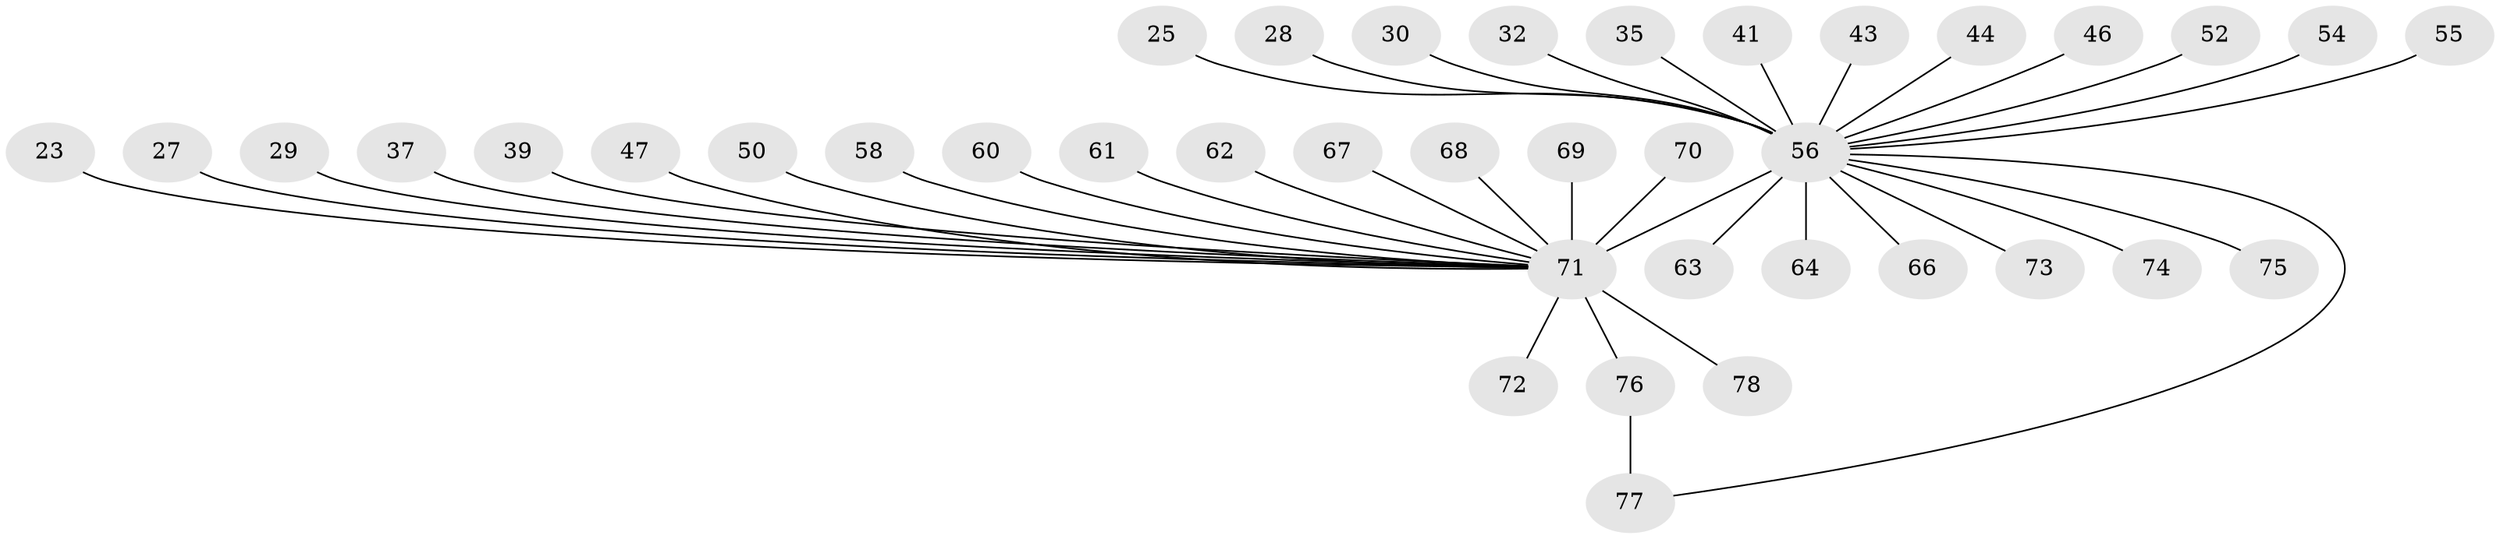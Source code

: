 // original degree distribution, {4: 0.0641025641025641, 5: 0.038461538461538464, 21: 0.01282051282051282, 2: 0.23076923076923078, 14: 0.01282051282051282, 3: 0.07692307692307693, 7: 0.01282051282051282, 1: 0.5128205128205128, 9: 0.01282051282051282, 6: 0.01282051282051282, 8: 0.01282051282051282}
// Generated by graph-tools (version 1.1) at 2025/47/03/09/25 04:47:47]
// undirected, 39 vertices, 39 edges
graph export_dot {
graph [start="1"]
  node [color=gray90,style=filled];
  23;
  25;
  27;
  28;
  29;
  30;
  32 [super="+10"];
  35;
  37;
  39;
  41;
  43;
  44;
  46;
  47;
  50;
  52;
  54;
  55;
  56 [super="+33+48"];
  58;
  60;
  61;
  62;
  63 [super="+53"];
  64;
  66;
  67 [super="+11"];
  68 [super="+31"];
  69;
  70;
  71 [super="+8+57+65+14+15+26+45"];
  72 [super="+12"];
  73;
  74;
  75;
  76 [super="+59"];
  77 [super="+51"];
  78;
  23 -- 71;
  25 -- 56;
  27 -- 71;
  28 -- 56;
  29 -- 71;
  30 -- 56;
  32 -- 56;
  35 -- 56;
  37 -- 71;
  39 -- 71;
  41 -- 56;
  43 -- 56;
  44 -- 56;
  46 -- 56;
  47 -- 71;
  50 -- 71;
  52 -- 56;
  54 -- 56;
  55 -- 56;
  56 -- 64;
  56 -- 66;
  56 -- 71 [weight=17];
  56 -- 74;
  56 -- 75;
  56 -- 63;
  56 -- 73;
  56 -- 77;
  58 -- 71;
  60 -- 71;
  61 -- 71;
  62 -- 71 [weight=2];
  67 -- 71;
  68 -- 71;
  69 -- 71;
  70 -- 71;
  71 -- 72;
  71 -- 76;
  71 -- 78;
  76 -- 77 [weight=2];
}
